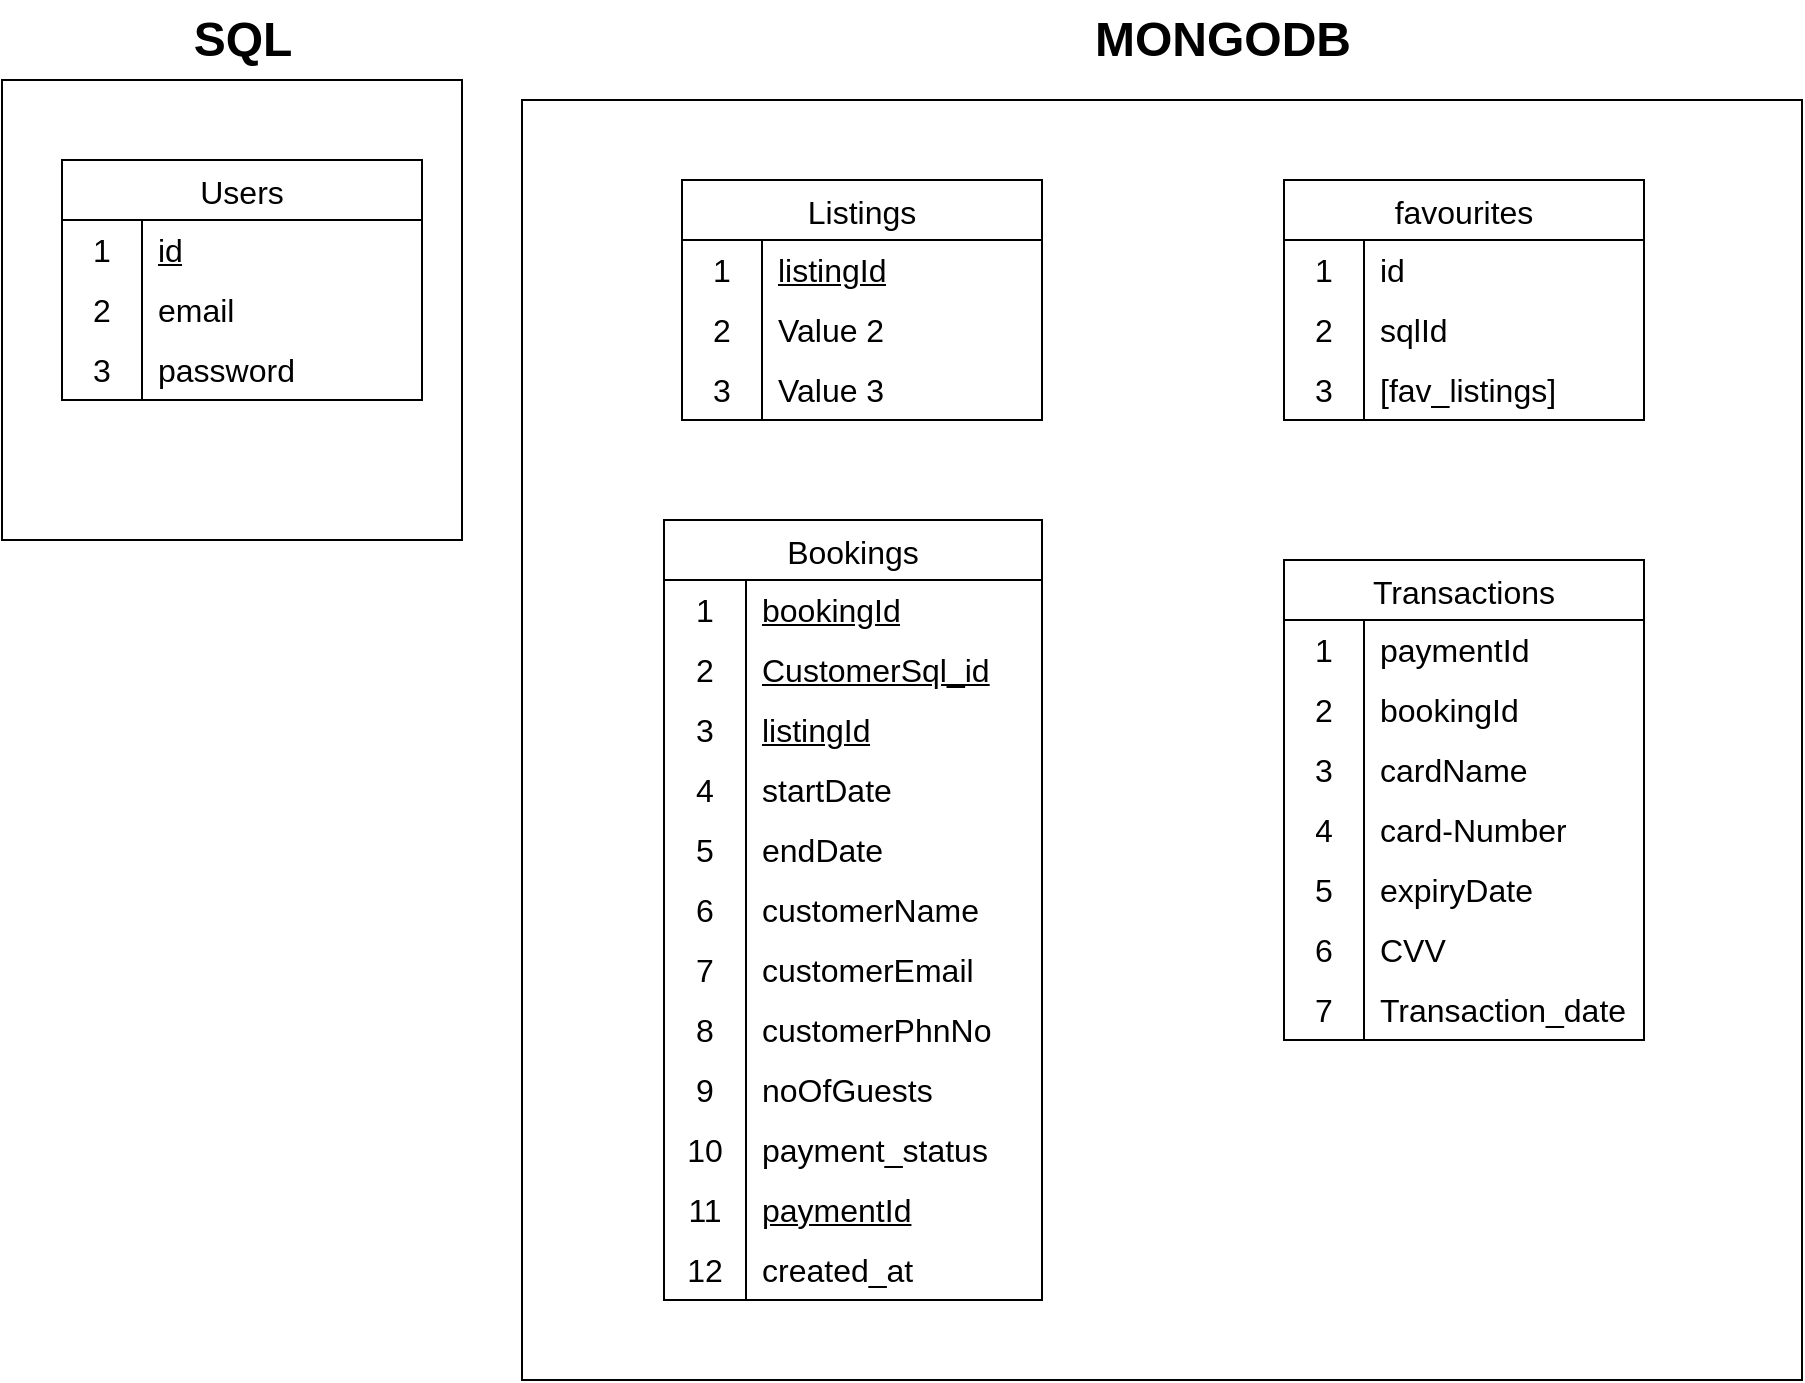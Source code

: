 <mxfile version="22.1.17" type="google">
  <diagram name="Page-1" id="yKHNLrVido08n3gKnpgK">
    <mxGraphModel grid="1" page="1" gridSize="10" guides="1" tooltips="1" connect="1" arrows="1" fold="1" pageScale="1" pageWidth="850" pageHeight="1100" math="0" shadow="0">
      <root>
        <mxCell id="0" />
        <mxCell id="1" parent="0" />
        <mxCell id="NtWrJqWgzTvdHIxLnpDh-1" value="favourites" style="shape=table;startSize=30;container=1;collapsible=0;childLayout=tableLayout;fixedRows=1;rowLines=0;fontStyle=0;strokeColor=default;fontSize=16;" vertex="1" parent="1">
          <mxGeometry x="661" y="100" width="180" height="120" as="geometry" />
        </mxCell>
        <mxCell id="NtWrJqWgzTvdHIxLnpDh-2" value="" style="shape=tableRow;horizontal=0;startSize=0;swimlaneHead=0;swimlaneBody=0;top=0;left=0;bottom=0;right=0;collapsible=0;dropTarget=0;fillColor=none;points=[[0,0.5],[1,0.5]];portConstraint=eastwest;strokeColor=inherit;fontSize=16;" vertex="1" parent="NtWrJqWgzTvdHIxLnpDh-1">
          <mxGeometry y="30" width="180" height="30" as="geometry" />
        </mxCell>
        <mxCell id="NtWrJqWgzTvdHIxLnpDh-3" value="1" style="shape=partialRectangle;html=1;whiteSpace=wrap;connectable=0;fillColor=none;top=0;left=0;bottom=0;right=0;overflow=hidden;pointerEvents=1;strokeColor=inherit;fontSize=16;" vertex="1" parent="NtWrJqWgzTvdHIxLnpDh-2">
          <mxGeometry width="40" height="30" as="geometry">
            <mxRectangle width="40" height="30" as="alternateBounds" />
          </mxGeometry>
        </mxCell>
        <mxCell id="NtWrJqWgzTvdHIxLnpDh-4" value="id" style="shape=partialRectangle;html=1;whiteSpace=wrap;connectable=0;fillColor=none;top=0;left=0;bottom=0;right=0;align=left;spacingLeft=6;overflow=hidden;strokeColor=inherit;fontSize=16;" vertex="1" parent="NtWrJqWgzTvdHIxLnpDh-2">
          <mxGeometry x="40" width="140" height="30" as="geometry">
            <mxRectangle width="140" height="30" as="alternateBounds" />
          </mxGeometry>
        </mxCell>
        <mxCell id="NtWrJqWgzTvdHIxLnpDh-5" value="" style="shape=tableRow;horizontal=0;startSize=0;swimlaneHead=0;swimlaneBody=0;top=0;left=0;bottom=0;right=0;collapsible=0;dropTarget=0;fillColor=none;points=[[0,0.5],[1,0.5]];portConstraint=eastwest;strokeColor=inherit;fontSize=16;" vertex="1" parent="NtWrJqWgzTvdHIxLnpDh-1">
          <mxGeometry y="60" width="180" height="30" as="geometry" />
        </mxCell>
        <mxCell id="NtWrJqWgzTvdHIxLnpDh-6" value="2" style="shape=partialRectangle;html=1;whiteSpace=wrap;connectable=0;fillColor=none;top=0;left=0;bottom=0;right=0;overflow=hidden;strokeColor=inherit;fontSize=16;" vertex="1" parent="NtWrJqWgzTvdHIxLnpDh-5">
          <mxGeometry width="40" height="30" as="geometry">
            <mxRectangle width="40" height="30" as="alternateBounds" />
          </mxGeometry>
        </mxCell>
        <mxCell id="NtWrJqWgzTvdHIxLnpDh-7" value="sqlId" style="shape=partialRectangle;html=1;whiteSpace=wrap;connectable=0;fillColor=none;top=0;left=0;bottom=0;right=0;align=left;spacingLeft=6;overflow=hidden;strokeColor=inherit;fontSize=16;" vertex="1" parent="NtWrJqWgzTvdHIxLnpDh-5">
          <mxGeometry x="40" width="140" height="30" as="geometry">
            <mxRectangle width="140" height="30" as="alternateBounds" />
          </mxGeometry>
        </mxCell>
        <mxCell id="NtWrJqWgzTvdHIxLnpDh-8" value="" style="shape=tableRow;horizontal=0;startSize=0;swimlaneHead=0;swimlaneBody=0;top=0;left=0;bottom=0;right=0;collapsible=0;dropTarget=0;fillColor=none;points=[[0,0.5],[1,0.5]];portConstraint=eastwest;strokeColor=inherit;fontSize=16;" vertex="1" parent="NtWrJqWgzTvdHIxLnpDh-1">
          <mxGeometry y="90" width="180" height="30" as="geometry" />
        </mxCell>
        <mxCell id="NtWrJqWgzTvdHIxLnpDh-9" value="3" style="shape=partialRectangle;html=1;whiteSpace=wrap;connectable=0;fillColor=none;top=0;left=0;bottom=0;right=0;overflow=hidden;strokeColor=inherit;fontSize=16;" vertex="1" parent="NtWrJqWgzTvdHIxLnpDh-8">
          <mxGeometry width="40" height="30" as="geometry">
            <mxRectangle width="40" height="30" as="alternateBounds" />
          </mxGeometry>
        </mxCell>
        <mxCell id="NtWrJqWgzTvdHIxLnpDh-10" value="[fav_listings]" style="shape=partialRectangle;html=1;whiteSpace=wrap;connectable=0;fillColor=none;top=0;left=0;bottom=0;right=0;align=left;spacingLeft=6;overflow=hidden;strokeColor=inherit;fontSize=16;" vertex="1" parent="NtWrJqWgzTvdHIxLnpDh-8">
          <mxGeometry x="40" width="140" height="30" as="geometry">
            <mxRectangle width="140" height="30" as="alternateBounds" />
          </mxGeometry>
        </mxCell>
        <mxCell id="NtWrJqWgzTvdHIxLnpDh-11" value="Bookings" style="shape=table;startSize=30;container=1;collapsible=0;childLayout=tableLayout;fixedRows=1;rowLines=0;fontStyle=0;strokeColor=default;fontSize=16;" vertex="1" parent="1">
          <mxGeometry x="351" y="270" width="189" height="390" as="geometry" />
        </mxCell>
        <mxCell id="NtWrJqWgzTvdHIxLnpDh-12" value="" style="shape=tableRow;horizontal=0;startSize=0;swimlaneHead=0;swimlaneBody=0;top=0;left=0;bottom=0;right=0;collapsible=0;dropTarget=0;fillColor=none;points=[[0,0.5],[1,0.5]];portConstraint=eastwest;strokeColor=inherit;fontSize=16;" vertex="1" parent="NtWrJqWgzTvdHIxLnpDh-11">
          <mxGeometry y="30" width="189" height="30" as="geometry" />
        </mxCell>
        <mxCell id="NtWrJqWgzTvdHIxLnpDh-13" value="1" style="shape=partialRectangle;html=1;whiteSpace=wrap;connectable=0;fillColor=none;top=0;left=0;bottom=0;right=0;overflow=hidden;pointerEvents=1;strokeColor=inherit;fontSize=16;" vertex="1" parent="NtWrJqWgzTvdHIxLnpDh-12">
          <mxGeometry width="41" height="30" as="geometry">
            <mxRectangle width="41" height="30" as="alternateBounds" />
          </mxGeometry>
        </mxCell>
        <mxCell id="NtWrJqWgzTvdHIxLnpDh-14" value="&lt;u&gt;bookingId&lt;/u&gt;" style="shape=partialRectangle;html=1;whiteSpace=wrap;connectable=0;fillColor=none;top=0;left=0;bottom=0;right=0;align=left;spacingLeft=6;overflow=hidden;strokeColor=inherit;fontSize=16;" vertex="1" parent="NtWrJqWgzTvdHIxLnpDh-12">
          <mxGeometry x="41" width="148" height="30" as="geometry">
            <mxRectangle width="148" height="30" as="alternateBounds" />
          </mxGeometry>
        </mxCell>
        <mxCell id="NtWrJqWgzTvdHIxLnpDh-15" value="" style="shape=tableRow;horizontal=0;startSize=0;swimlaneHead=0;swimlaneBody=0;top=0;left=0;bottom=0;right=0;collapsible=0;dropTarget=0;fillColor=none;points=[[0,0.5],[1,0.5]];portConstraint=eastwest;strokeColor=inherit;fontSize=16;" vertex="1" parent="NtWrJqWgzTvdHIxLnpDh-11">
          <mxGeometry y="60" width="189" height="30" as="geometry" />
        </mxCell>
        <mxCell id="NtWrJqWgzTvdHIxLnpDh-16" value="2" style="shape=partialRectangle;html=1;whiteSpace=wrap;connectable=0;fillColor=none;top=0;left=0;bottom=0;right=0;overflow=hidden;strokeColor=inherit;fontSize=16;" vertex="1" parent="NtWrJqWgzTvdHIxLnpDh-15">
          <mxGeometry width="41" height="30" as="geometry">
            <mxRectangle width="41" height="30" as="alternateBounds" />
          </mxGeometry>
        </mxCell>
        <mxCell id="NtWrJqWgzTvdHIxLnpDh-17" value="&lt;u&gt;CustomerSql_id&lt;/u&gt;" style="shape=partialRectangle;html=1;whiteSpace=wrap;connectable=0;fillColor=none;top=0;left=0;bottom=0;right=0;align=left;spacingLeft=6;overflow=hidden;strokeColor=inherit;fontSize=16;" vertex="1" parent="NtWrJqWgzTvdHIxLnpDh-15">
          <mxGeometry x="41" width="148" height="30" as="geometry">
            <mxRectangle width="148" height="30" as="alternateBounds" />
          </mxGeometry>
        </mxCell>
        <mxCell id="NtWrJqWgzTvdHIxLnpDh-63" value="" style="shape=tableRow;horizontal=0;startSize=0;swimlaneHead=0;swimlaneBody=0;top=0;left=0;bottom=0;right=0;collapsible=0;dropTarget=0;fillColor=none;points=[[0,0.5],[1,0.5]];portConstraint=eastwest;strokeColor=inherit;fontSize=16;" vertex="1" parent="NtWrJqWgzTvdHIxLnpDh-11">
          <mxGeometry y="90" width="189" height="30" as="geometry" />
        </mxCell>
        <mxCell id="NtWrJqWgzTvdHIxLnpDh-64" value="3" style="shape=partialRectangle;html=1;whiteSpace=wrap;connectable=0;fillColor=none;top=0;left=0;bottom=0;right=0;overflow=hidden;strokeColor=inherit;fontSize=16;" vertex="1" parent="NtWrJqWgzTvdHIxLnpDh-63">
          <mxGeometry width="41" height="30" as="geometry">
            <mxRectangle width="41" height="30" as="alternateBounds" />
          </mxGeometry>
        </mxCell>
        <mxCell id="NtWrJqWgzTvdHIxLnpDh-65" value="&lt;u&gt;listingId&lt;/u&gt;" style="shape=partialRectangle;html=1;whiteSpace=wrap;connectable=0;fillColor=none;top=0;left=0;bottom=0;right=0;align=left;spacingLeft=6;overflow=hidden;strokeColor=inherit;fontSize=16;" vertex="1" parent="NtWrJqWgzTvdHIxLnpDh-63">
          <mxGeometry x="41" width="148" height="30" as="geometry">
            <mxRectangle width="148" height="30" as="alternateBounds" />
          </mxGeometry>
        </mxCell>
        <mxCell id="NtWrJqWgzTvdHIxLnpDh-18" value="" style="shape=tableRow;horizontal=0;startSize=0;swimlaneHead=0;swimlaneBody=0;top=0;left=0;bottom=0;right=0;collapsible=0;dropTarget=0;fillColor=none;points=[[0,0.5],[1,0.5]];portConstraint=eastwest;strokeColor=inherit;fontSize=16;" vertex="1" parent="NtWrJqWgzTvdHIxLnpDh-11">
          <mxGeometry y="120" width="189" height="30" as="geometry" />
        </mxCell>
        <mxCell id="NtWrJqWgzTvdHIxLnpDh-19" value="4" style="shape=partialRectangle;html=1;whiteSpace=wrap;connectable=0;fillColor=none;top=0;left=0;bottom=0;right=0;overflow=hidden;strokeColor=inherit;fontSize=16;" vertex="1" parent="NtWrJqWgzTvdHIxLnpDh-18">
          <mxGeometry width="41" height="30" as="geometry">
            <mxRectangle width="41" height="30" as="alternateBounds" />
          </mxGeometry>
        </mxCell>
        <mxCell id="NtWrJqWgzTvdHIxLnpDh-20" value="startDate" style="shape=partialRectangle;html=1;whiteSpace=wrap;connectable=0;fillColor=none;top=0;left=0;bottom=0;right=0;align=left;spacingLeft=6;overflow=hidden;strokeColor=inherit;fontSize=16;" vertex="1" parent="NtWrJqWgzTvdHIxLnpDh-18">
          <mxGeometry x="41" width="148" height="30" as="geometry">
            <mxRectangle width="148" height="30" as="alternateBounds" />
          </mxGeometry>
        </mxCell>
        <mxCell id="NtWrJqWgzTvdHIxLnpDh-57" value="" style="shape=tableRow;horizontal=0;startSize=0;swimlaneHead=0;swimlaneBody=0;top=0;left=0;bottom=0;right=0;collapsible=0;dropTarget=0;fillColor=none;points=[[0,0.5],[1,0.5]];portConstraint=eastwest;strokeColor=inherit;fontSize=16;" vertex="1" parent="NtWrJqWgzTvdHIxLnpDh-11">
          <mxGeometry y="150" width="189" height="30" as="geometry" />
        </mxCell>
        <mxCell id="NtWrJqWgzTvdHIxLnpDh-58" value="5" style="shape=partialRectangle;html=1;whiteSpace=wrap;connectable=0;fillColor=none;top=0;left=0;bottom=0;right=0;overflow=hidden;strokeColor=inherit;fontSize=16;" vertex="1" parent="NtWrJqWgzTvdHIxLnpDh-57">
          <mxGeometry width="41" height="30" as="geometry">
            <mxRectangle width="41" height="30" as="alternateBounds" />
          </mxGeometry>
        </mxCell>
        <mxCell id="NtWrJqWgzTvdHIxLnpDh-59" value="endDate" style="shape=partialRectangle;html=1;whiteSpace=wrap;connectable=0;fillColor=none;top=0;left=0;bottom=0;right=0;align=left;spacingLeft=6;overflow=hidden;strokeColor=inherit;fontSize=16;" vertex="1" parent="NtWrJqWgzTvdHIxLnpDh-57">
          <mxGeometry x="41" width="148" height="30" as="geometry">
            <mxRectangle width="148" height="30" as="alternateBounds" />
          </mxGeometry>
        </mxCell>
        <mxCell id="NtWrJqWgzTvdHIxLnpDh-60" value="" style="shape=tableRow;horizontal=0;startSize=0;swimlaneHead=0;swimlaneBody=0;top=0;left=0;bottom=0;right=0;collapsible=0;dropTarget=0;fillColor=none;points=[[0,0.5],[1,0.5]];portConstraint=eastwest;strokeColor=inherit;fontSize=16;" vertex="1" parent="NtWrJqWgzTvdHIxLnpDh-11">
          <mxGeometry y="180" width="189" height="30" as="geometry" />
        </mxCell>
        <mxCell id="NtWrJqWgzTvdHIxLnpDh-61" value="6" style="shape=partialRectangle;html=1;whiteSpace=wrap;connectable=0;fillColor=none;top=0;left=0;bottom=0;right=0;overflow=hidden;strokeColor=inherit;fontSize=16;" vertex="1" parent="NtWrJqWgzTvdHIxLnpDh-60">
          <mxGeometry width="41" height="30" as="geometry">
            <mxRectangle width="41" height="30" as="alternateBounds" />
          </mxGeometry>
        </mxCell>
        <mxCell id="NtWrJqWgzTvdHIxLnpDh-62" value="customerName" style="shape=partialRectangle;html=1;whiteSpace=wrap;connectable=0;fillColor=none;top=0;left=0;bottom=0;right=0;align=left;spacingLeft=6;overflow=hidden;strokeColor=inherit;fontSize=16;" vertex="1" parent="NtWrJqWgzTvdHIxLnpDh-60">
          <mxGeometry x="41" width="148" height="30" as="geometry">
            <mxRectangle width="148" height="30" as="alternateBounds" />
          </mxGeometry>
        </mxCell>
        <mxCell id="NtWrJqWgzTvdHIxLnpDh-66" value="" style="shape=tableRow;horizontal=0;startSize=0;swimlaneHead=0;swimlaneBody=0;top=0;left=0;bottom=0;right=0;collapsible=0;dropTarget=0;fillColor=none;points=[[0,0.5],[1,0.5]];portConstraint=eastwest;strokeColor=inherit;fontSize=16;" vertex="1" parent="NtWrJqWgzTvdHIxLnpDh-11">
          <mxGeometry y="210" width="189" height="30" as="geometry" />
        </mxCell>
        <mxCell id="NtWrJqWgzTvdHIxLnpDh-67" value="7" style="shape=partialRectangle;html=1;whiteSpace=wrap;connectable=0;fillColor=none;top=0;left=0;bottom=0;right=0;overflow=hidden;strokeColor=inherit;fontSize=16;" vertex="1" parent="NtWrJqWgzTvdHIxLnpDh-66">
          <mxGeometry width="41" height="30" as="geometry">
            <mxRectangle width="41" height="30" as="alternateBounds" />
          </mxGeometry>
        </mxCell>
        <mxCell id="NtWrJqWgzTvdHIxLnpDh-68" value="customerEmail" style="shape=partialRectangle;html=1;whiteSpace=wrap;connectable=0;fillColor=none;top=0;left=0;bottom=0;right=0;align=left;spacingLeft=6;overflow=hidden;strokeColor=inherit;fontSize=16;" vertex="1" parent="NtWrJqWgzTvdHIxLnpDh-66">
          <mxGeometry x="41" width="148" height="30" as="geometry">
            <mxRectangle width="148" height="30" as="alternateBounds" />
          </mxGeometry>
        </mxCell>
        <mxCell id="NtWrJqWgzTvdHIxLnpDh-69" value="" style="shape=tableRow;horizontal=0;startSize=0;swimlaneHead=0;swimlaneBody=0;top=0;left=0;bottom=0;right=0;collapsible=0;dropTarget=0;fillColor=none;points=[[0,0.5],[1,0.5]];portConstraint=eastwest;strokeColor=inherit;fontSize=16;" vertex="1" parent="NtWrJqWgzTvdHIxLnpDh-11">
          <mxGeometry y="240" width="189" height="30" as="geometry" />
        </mxCell>
        <mxCell id="NtWrJqWgzTvdHIxLnpDh-70" value="8" style="shape=partialRectangle;html=1;whiteSpace=wrap;connectable=0;fillColor=none;top=0;left=0;bottom=0;right=0;overflow=hidden;strokeColor=inherit;fontSize=16;" vertex="1" parent="NtWrJqWgzTvdHIxLnpDh-69">
          <mxGeometry width="41" height="30" as="geometry">
            <mxRectangle width="41" height="30" as="alternateBounds" />
          </mxGeometry>
        </mxCell>
        <mxCell id="NtWrJqWgzTvdHIxLnpDh-71" value="customerPhnNo" style="shape=partialRectangle;html=1;whiteSpace=wrap;connectable=0;fillColor=none;top=0;left=0;bottom=0;right=0;align=left;spacingLeft=6;overflow=hidden;strokeColor=inherit;fontSize=16;" vertex="1" parent="NtWrJqWgzTvdHIxLnpDh-69">
          <mxGeometry x="41" width="148" height="30" as="geometry">
            <mxRectangle width="148" height="30" as="alternateBounds" />
          </mxGeometry>
        </mxCell>
        <mxCell id="NtWrJqWgzTvdHIxLnpDh-72" value="" style="shape=tableRow;horizontal=0;startSize=0;swimlaneHead=0;swimlaneBody=0;top=0;left=0;bottom=0;right=0;collapsible=0;dropTarget=0;fillColor=none;points=[[0,0.5],[1,0.5]];portConstraint=eastwest;strokeColor=inherit;fontSize=16;" vertex="1" parent="NtWrJqWgzTvdHIxLnpDh-11">
          <mxGeometry y="270" width="189" height="30" as="geometry" />
        </mxCell>
        <mxCell id="NtWrJqWgzTvdHIxLnpDh-73" value="9" style="shape=partialRectangle;html=1;whiteSpace=wrap;connectable=0;fillColor=none;top=0;left=0;bottom=0;right=0;overflow=hidden;strokeColor=inherit;fontSize=16;" vertex="1" parent="NtWrJqWgzTvdHIxLnpDh-72">
          <mxGeometry width="41" height="30" as="geometry">
            <mxRectangle width="41" height="30" as="alternateBounds" />
          </mxGeometry>
        </mxCell>
        <mxCell id="NtWrJqWgzTvdHIxLnpDh-74" value="noOfGuests" style="shape=partialRectangle;html=1;whiteSpace=wrap;connectable=0;fillColor=none;top=0;left=0;bottom=0;right=0;align=left;spacingLeft=6;overflow=hidden;strokeColor=inherit;fontSize=16;" vertex="1" parent="NtWrJqWgzTvdHIxLnpDh-72">
          <mxGeometry x="41" width="148" height="30" as="geometry">
            <mxRectangle width="148" height="30" as="alternateBounds" />
          </mxGeometry>
        </mxCell>
        <mxCell id="NtWrJqWgzTvdHIxLnpDh-107" value="" style="shape=tableRow;horizontal=0;startSize=0;swimlaneHead=0;swimlaneBody=0;top=0;left=0;bottom=0;right=0;collapsible=0;dropTarget=0;fillColor=none;points=[[0,0.5],[1,0.5]];portConstraint=eastwest;strokeColor=inherit;fontSize=16;" vertex="1" parent="NtWrJqWgzTvdHIxLnpDh-11">
          <mxGeometry y="300" width="189" height="30" as="geometry" />
        </mxCell>
        <mxCell id="NtWrJqWgzTvdHIxLnpDh-108" value="10" style="shape=partialRectangle;html=1;whiteSpace=wrap;connectable=0;fillColor=none;top=0;left=0;bottom=0;right=0;overflow=hidden;strokeColor=inherit;fontSize=16;" vertex="1" parent="NtWrJqWgzTvdHIxLnpDh-107">
          <mxGeometry width="41" height="30" as="geometry">
            <mxRectangle width="41" height="30" as="alternateBounds" />
          </mxGeometry>
        </mxCell>
        <mxCell id="NtWrJqWgzTvdHIxLnpDh-109" value="payment_status" style="shape=partialRectangle;html=1;whiteSpace=wrap;connectable=0;fillColor=none;top=0;left=0;bottom=0;right=0;align=left;spacingLeft=6;overflow=hidden;strokeColor=inherit;fontSize=16;" vertex="1" parent="NtWrJqWgzTvdHIxLnpDh-107">
          <mxGeometry x="41" width="148" height="30" as="geometry">
            <mxRectangle width="148" height="30" as="alternateBounds" />
          </mxGeometry>
        </mxCell>
        <mxCell id="NtWrJqWgzTvdHIxLnpDh-75" value="" style="shape=tableRow;horizontal=0;startSize=0;swimlaneHead=0;swimlaneBody=0;top=0;left=0;bottom=0;right=0;collapsible=0;dropTarget=0;fillColor=none;points=[[0,0.5],[1,0.5]];portConstraint=eastwest;strokeColor=inherit;fontSize=16;" vertex="1" parent="NtWrJqWgzTvdHIxLnpDh-11">
          <mxGeometry y="330" width="189" height="30" as="geometry" />
        </mxCell>
        <mxCell id="NtWrJqWgzTvdHIxLnpDh-76" value="11" style="shape=partialRectangle;html=1;whiteSpace=wrap;connectable=0;fillColor=none;top=0;left=0;bottom=0;right=0;overflow=hidden;strokeColor=inherit;fontSize=16;" vertex="1" parent="NtWrJqWgzTvdHIxLnpDh-75">
          <mxGeometry width="41" height="30" as="geometry">
            <mxRectangle width="41" height="30" as="alternateBounds" />
          </mxGeometry>
        </mxCell>
        <mxCell id="NtWrJqWgzTvdHIxLnpDh-77" value="&lt;u&gt;paymentId&lt;/u&gt;" style="shape=partialRectangle;html=1;whiteSpace=wrap;connectable=0;fillColor=none;top=0;left=0;bottom=0;right=0;align=left;spacingLeft=6;overflow=hidden;strokeColor=inherit;fontSize=16;" vertex="1" parent="NtWrJqWgzTvdHIxLnpDh-75">
          <mxGeometry x="41" width="148" height="30" as="geometry">
            <mxRectangle width="148" height="30" as="alternateBounds" />
          </mxGeometry>
        </mxCell>
        <mxCell id="NtWrJqWgzTvdHIxLnpDh-104" value="" style="shape=tableRow;horizontal=0;startSize=0;swimlaneHead=0;swimlaneBody=0;top=0;left=0;bottom=0;right=0;collapsible=0;dropTarget=0;fillColor=none;points=[[0,0.5],[1,0.5]];portConstraint=eastwest;strokeColor=inherit;fontSize=16;" vertex="1" parent="NtWrJqWgzTvdHIxLnpDh-11">
          <mxGeometry y="360" width="189" height="30" as="geometry" />
        </mxCell>
        <mxCell id="NtWrJqWgzTvdHIxLnpDh-105" value="12" style="shape=partialRectangle;html=1;whiteSpace=wrap;connectable=0;fillColor=none;top=0;left=0;bottom=0;right=0;overflow=hidden;strokeColor=inherit;fontSize=16;" vertex="1" parent="NtWrJqWgzTvdHIxLnpDh-104">
          <mxGeometry width="41" height="30" as="geometry">
            <mxRectangle width="41" height="30" as="alternateBounds" />
          </mxGeometry>
        </mxCell>
        <mxCell id="NtWrJqWgzTvdHIxLnpDh-106" value="created_at" style="shape=partialRectangle;html=1;whiteSpace=wrap;connectable=0;fillColor=none;top=0;left=0;bottom=0;right=0;align=left;spacingLeft=6;overflow=hidden;strokeColor=inherit;fontSize=16;" vertex="1" parent="NtWrJqWgzTvdHIxLnpDh-104">
          <mxGeometry x="41" width="148" height="30" as="geometry">
            <mxRectangle width="148" height="30" as="alternateBounds" />
          </mxGeometry>
        </mxCell>
        <mxCell id="NtWrJqWgzTvdHIxLnpDh-21" value="Listings" style="shape=table;startSize=30;container=1;collapsible=0;childLayout=tableLayout;fixedRows=1;rowLines=0;fontStyle=0;strokeColor=default;fontSize=16;" vertex="1" parent="1">
          <mxGeometry x="360" y="100" width="180" height="120" as="geometry" />
        </mxCell>
        <mxCell id="NtWrJqWgzTvdHIxLnpDh-22" value="" style="shape=tableRow;horizontal=0;startSize=0;swimlaneHead=0;swimlaneBody=0;top=0;left=0;bottom=0;right=0;collapsible=0;dropTarget=0;fillColor=none;points=[[0,0.5],[1,0.5]];portConstraint=eastwest;strokeColor=inherit;fontSize=16;" vertex="1" parent="NtWrJqWgzTvdHIxLnpDh-21">
          <mxGeometry y="30" width="180" height="30" as="geometry" />
        </mxCell>
        <mxCell id="NtWrJqWgzTvdHIxLnpDh-23" value="1" style="shape=partialRectangle;html=1;whiteSpace=wrap;connectable=0;fillColor=none;top=0;left=0;bottom=0;right=0;overflow=hidden;pointerEvents=1;strokeColor=inherit;fontSize=16;" vertex="1" parent="NtWrJqWgzTvdHIxLnpDh-22">
          <mxGeometry width="40" height="30" as="geometry">
            <mxRectangle width="40" height="30" as="alternateBounds" />
          </mxGeometry>
        </mxCell>
        <mxCell id="NtWrJqWgzTvdHIxLnpDh-24" value="&lt;u&gt;listingId&lt;/u&gt;" style="shape=partialRectangle;html=1;whiteSpace=wrap;connectable=0;fillColor=none;top=0;left=0;bottom=0;right=0;align=left;spacingLeft=6;overflow=hidden;strokeColor=inherit;fontSize=16;" vertex="1" parent="NtWrJqWgzTvdHIxLnpDh-22">
          <mxGeometry x="40" width="140" height="30" as="geometry">
            <mxRectangle width="140" height="30" as="alternateBounds" />
          </mxGeometry>
        </mxCell>
        <mxCell id="NtWrJqWgzTvdHIxLnpDh-25" value="" style="shape=tableRow;horizontal=0;startSize=0;swimlaneHead=0;swimlaneBody=0;top=0;left=0;bottom=0;right=0;collapsible=0;dropTarget=0;fillColor=none;points=[[0,0.5],[1,0.5]];portConstraint=eastwest;strokeColor=inherit;fontSize=16;" vertex="1" parent="NtWrJqWgzTvdHIxLnpDh-21">
          <mxGeometry y="60" width="180" height="30" as="geometry" />
        </mxCell>
        <mxCell id="NtWrJqWgzTvdHIxLnpDh-26" value="2" style="shape=partialRectangle;html=1;whiteSpace=wrap;connectable=0;fillColor=none;top=0;left=0;bottom=0;right=0;overflow=hidden;strokeColor=inherit;fontSize=16;" vertex="1" parent="NtWrJqWgzTvdHIxLnpDh-25">
          <mxGeometry width="40" height="30" as="geometry">
            <mxRectangle width="40" height="30" as="alternateBounds" />
          </mxGeometry>
        </mxCell>
        <mxCell id="NtWrJqWgzTvdHIxLnpDh-27" value="Value 2" style="shape=partialRectangle;html=1;whiteSpace=wrap;connectable=0;fillColor=none;top=0;left=0;bottom=0;right=0;align=left;spacingLeft=6;overflow=hidden;strokeColor=inherit;fontSize=16;" vertex="1" parent="NtWrJqWgzTvdHIxLnpDh-25">
          <mxGeometry x="40" width="140" height="30" as="geometry">
            <mxRectangle width="140" height="30" as="alternateBounds" />
          </mxGeometry>
        </mxCell>
        <mxCell id="NtWrJqWgzTvdHIxLnpDh-28" value="" style="shape=tableRow;horizontal=0;startSize=0;swimlaneHead=0;swimlaneBody=0;top=0;left=0;bottom=0;right=0;collapsible=0;dropTarget=0;fillColor=none;points=[[0,0.5],[1,0.5]];portConstraint=eastwest;strokeColor=inherit;fontSize=16;" vertex="1" parent="NtWrJqWgzTvdHIxLnpDh-21">
          <mxGeometry y="90" width="180" height="30" as="geometry" />
        </mxCell>
        <mxCell id="NtWrJqWgzTvdHIxLnpDh-29" value="3" style="shape=partialRectangle;html=1;whiteSpace=wrap;connectable=0;fillColor=none;top=0;left=0;bottom=0;right=0;overflow=hidden;strokeColor=inherit;fontSize=16;" vertex="1" parent="NtWrJqWgzTvdHIxLnpDh-28">
          <mxGeometry width="40" height="30" as="geometry">
            <mxRectangle width="40" height="30" as="alternateBounds" />
          </mxGeometry>
        </mxCell>
        <mxCell id="NtWrJqWgzTvdHIxLnpDh-30" value="Value 3" style="shape=partialRectangle;html=1;whiteSpace=wrap;connectable=0;fillColor=none;top=0;left=0;bottom=0;right=0;align=left;spacingLeft=6;overflow=hidden;strokeColor=inherit;fontSize=16;" vertex="1" parent="NtWrJqWgzTvdHIxLnpDh-28">
          <mxGeometry x="40" width="140" height="30" as="geometry">
            <mxRectangle width="140" height="30" as="alternateBounds" />
          </mxGeometry>
        </mxCell>
        <mxCell id="NtWrJqWgzTvdHIxLnpDh-31" value="Users" style="shape=table;startSize=30;container=1;collapsible=0;childLayout=tableLayout;fixedRows=1;rowLines=0;fontStyle=0;strokeColor=default;fontSize=16;" vertex="1" parent="1">
          <mxGeometry x="50" y="90" width="180" height="120" as="geometry" />
        </mxCell>
        <mxCell id="NtWrJqWgzTvdHIxLnpDh-32" value="" style="shape=tableRow;horizontal=0;startSize=0;swimlaneHead=0;swimlaneBody=0;top=0;left=0;bottom=0;right=0;collapsible=0;dropTarget=0;fillColor=none;points=[[0,0.5],[1,0.5]];portConstraint=eastwest;strokeColor=inherit;fontSize=16;" vertex="1" parent="NtWrJqWgzTvdHIxLnpDh-31">
          <mxGeometry y="30" width="180" height="30" as="geometry" />
        </mxCell>
        <mxCell id="NtWrJqWgzTvdHIxLnpDh-33" value="1" style="shape=partialRectangle;html=1;whiteSpace=wrap;connectable=0;fillColor=none;top=0;left=0;bottom=0;right=0;overflow=hidden;pointerEvents=1;strokeColor=inherit;fontSize=16;" vertex="1" parent="NtWrJqWgzTvdHIxLnpDh-32">
          <mxGeometry width="40" height="30" as="geometry">
            <mxRectangle width="40" height="30" as="alternateBounds" />
          </mxGeometry>
        </mxCell>
        <mxCell id="NtWrJqWgzTvdHIxLnpDh-34" value="&lt;u&gt;id&lt;/u&gt;" style="shape=partialRectangle;html=1;whiteSpace=wrap;connectable=0;fillColor=none;top=0;left=0;bottom=0;right=0;align=left;spacingLeft=6;overflow=hidden;strokeColor=inherit;fontSize=16;" vertex="1" parent="NtWrJqWgzTvdHIxLnpDh-32">
          <mxGeometry x="40" width="140" height="30" as="geometry">
            <mxRectangle width="140" height="30" as="alternateBounds" />
          </mxGeometry>
        </mxCell>
        <mxCell id="NtWrJqWgzTvdHIxLnpDh-35" value="" style="shape=tableRow;horizontal=0;startSize=0;swimlaneHead=0;swimlaneBody=0;top=0;left=0;bottom=0;right=0;collapsible=0;dropTarget=0;fillColor=none;points=[[0,0.5],[1,0.5]];portConstraint=eastwest;strokeColor=inherit;fontSize=16;" vertex="1" parent="NtWrJqWgzTvdHIxLnpDh-31">
          <mxGeometry y="60" width="180" height="30" as="geometry" />
        </mxCell>
        <mxCell id="NtWrJqWgzTvdHIxLnpDh-36" value="2" style="shape=partialRectangle;html=1;whiteSpace=wrap;connectable=0;fillColor=none;top=0;left=0;bottom=0;right=0;overflow=hidden;strokeColor=inherit;fontSize=16;" vertex="1" parent="NtWrJqWgzTvdHIxLnpDh-35">
          <mxGeometry width="40" height="30" as="geometry">
            <mxRectangle width="40" height="30" as="alternateBounds" />
          </mxGeometry>
        </mxCell>
        <mxCell id="NtWrJqWgzTvdHIxLnpDh-37" value="email" style="shape=partialRectangle;html=1;whiteSpace=wrap;connectable=0;fillColor=none;top=0;left=0;bottom=0;right=0;align=left;spacingLeft=6;overflow=hidden;strokeColor=inherit;fontSize=16;" vertex="1" parent="NtWrJqWgzTvdHIxLnpDh-35">
          <mxGeometry x="40" width="140" height="30" as="geometry">
            <mxRectangle width="140" height="30" as="alternateBounds" />
          </mxGeometry>
        </mxCell>
        <mxCell id="NtWrJqWgzTvdHIxLnpDh-38" value="" style="shape=tableRow;horizontal=0;startSize=0;swimlaneHead=0;swimlaneBody=0;top=0;left=0;bottom=0;right=0;collapsible=0;dropTarget=0;fillColor=none;points=[[0,0.5],[1,0.5]];portConstraint=eastwest;strokeColor=inherit;fontSize=16;" vertex="1" parent="NtWrJqWgzTvdHIxLnpDh-31">
          <mxGeometry y="90" width="180" height="30" as="geometry" />
        </mxCell>
        <mxCell id="NtWrJqWgzTvdHIxLnpDh-39" value="3" style="shape=partialRectangle;html=1;whiteSpace=wrap;connectable=0;fillColor=none;top=0;left=0;bottom=0;right=0;overflow=hidden;strokeColor=inherit;fontSize=16;" vertex="1" parent="NtWrJqWgzTvdHIxLnpDh-38">
          <mxGeometry width="40" height="30" as="geometry">
            <mxRectangle width="40" height="30" as="alternateBounds" />
          </mxGeometry>
        </mxCell>
        <mxCell id="NtWrJqWgzTvdHIxLnpDh-40" value="password" style="shape=partialRectangle;html=1;whiteSpace=wrap;connectable=0;fillColor=none;top=0;left=0;bottom=0;right=0;align=left;spacingLeft=6;overflow=hidden;strokeColor=inherit;fontSize=16;" vertex="1" parent="NtWrJqWgzTvdHIxLnpDh-38">
          <mxGeometry x="40" width="140" height="30" as="geometry">
            <mxRectangle width="140" height="30" as="alternateBounds" />
          </mxGeometry>
        </mxCell>
        <mxCell id="NtWrJqWgzTvdHIxLnpDh-41" value="" style="whiteSpace=wrap;html=1;aspect=fixed;fillColor=none;" vertex="1" parent="1">
          <mxGeometry x="20" y="50" width="230" height="230" as="geometry" />
        </mxCell>
        <mxCell id="NtWrJqWgzTvdHIxLnpDh-44" value="" style="whiteSpace=wrap;html=1;aspect=fixed;fillColor=none;" vertex="1" parent="1">
          <mxGeometry x="280" y="60" width="640" height="640" as="geometry" />
        </mxCell>
        <mxCell id="NtWrJqWgzTvdHIxLnpDh-82" value="Transactions" style="shape=table;startSize=30;container=1;collapsible=0;childLayout=tableLayout;fixedRows=1;rowLines=0;fontStyle=0;strokeColor=default;fontSize=16;" vertex="1" parent="1">
          <mxGeometry x="661" y="290" width="180" height="240" as="geometry" />
        </mxCell>
        <mxCell id="NtWrJqWgzTvdHIxLnpDh-83" value="" style="shape=tableRow;horizontal=0;startSize=0;swimlaneHead=0;swimlaneBody=0;top=0;left=0;bottom=0;right=0;collapsible=0;dropTarget=0;fillColor=none;points=[[0,0.5],[1,0.5]];portConstraint=eastwest;strokeColor=inherit;fontSize=16;" vertex="1" parent="NtWrJqWgzTvdHIxLnpDh-82">
          <mxGeometry y="30" width="180" height="30" as="geometry" />
        </mxCell>
        <mxCell id="NtWrJqWgzTvdHIxLnpDh-84" value="1" style="shape=partialRectangle;html=1;whiteSpace=wrap;connectable=0;fillColor=none;top=0;left=0;bottom=0;right=0;overflow=hidden;pointerEvents=1;strokeColor=inherit;fontSize=16;" vertex="1" parent="NtWrJqWgzTvdHIxLnpDh-83">
          <mxGeometry width="40" height="30" as="geometry">
            <mxRectangle width="40" height="30" as="alternateBounds" />
          </mxGeometry>
        </mxCell>
        <mxCell id="NtWrJqWgzTvdHIxLnpDh-85" value="paymentId" style="shape=partialRectangle;html=1;whiteSpace=wrap;connectable=0;fillColor=none;top=0;left=0;bottom=0;right=0;align=left;spacingLeft=6;overflow=hidden;strokeColor=inherit;fontSize=16;" vertex="1" parent="NtWrJqWgzTvdHIxLnpDh-83">
          <mxGeometry x="40" width="140" height="30" as="geometry">
            <mxRectangle width="140" height="30" as="alternateBounds" />
          </mxGeometry>
        </mxCell>
        <mxCell id="NtWrJqWgzTvdHIxLnpDh-86" value="" style="shape=tableRow;horizontal=0;startSize=0;swimlaneHead=0;swimlaneBody=0;top=0;left=0;bottom=0;right=0;collapsible=0;dropTarget=0;fillColor=none;points=[[0,0.5],[1,0.5]];portConstraint=eastwest;strokeColor=inherit;fontSize=16;" vertex="1" parent="NtWrJqWgzTvdHIxLnpDh-82">
          <mxGeometry y="60" width="180" height="30" as="geometry" />
        </mxCell>
        <mxCell id="NtWrJqWgzTvdHIxLnpDh-87" value="2" style="shape=partialRectangle;html=1;whiteSpace=wrap;connectable=0;fillColor=none;top=0;left=0;bottom=0;right=0;overflow=hidden;strokeColor=inherit;fontSize=16;" vertex="1" parent="NtWrJqWgzTvdHIxLnpDh-86">
          <mxGeometry width="40" height="30" as="geometry">
            <mxRectangle width="40" height="30" as="alternateBounds" />
          </mxGeometry>
        </mxCell>
        <mxCell id="NtWrJqWgzTvdHIxLnpDh-88" value="bookingId" style="shape=partialRectangle;html=1;whiteSpace=wrap;connectable=0;fillColor=none;top=0;left=0;bottom=0;right=0;align=left;spacingLeft=6;overflow=hidden;strokeColor=inherit;fontSize=16;" vertex="1" parent="NtWrJqWgzTvdHIxLnpDh-86">
          <mxGeometry x="40" width="140" height="30" as="geometry">
            <mxRectangle width="140" height="30" as="alternateBounds" />
          </mxGeometry>
        </mxCell>
        <mxCell id="NtWrJqWgzTvdHIxLnpDh-89" value="" style="shape=tableRow;horizontal=0;startSize=0;swimlaneHead=0;swimlaneBody=0;top=0;left=0;bottom=0;right=0;collapsible=0;dropTarget=0;fillColor=none;points=[[0,0.5],[1,0.5]];portConstraint=eastwest;strokeColor=inherit;fontSize=16;" vertex="1" parent="NtWrJqWgzTvdHIxLnpDh-82">
          <mxGeometry y="90" width="180" height="30" as="geometry" />
        </mxCell>
        <mxCell id="NtWrJqWgzTvdHIxLnpDh-90" value="3" style="shape=partialRectangle;html=1;whiteSpace=wrap;connectable=0;fillColor=none;top=0;left=0;bottom=0;right=0;overflow=hidden;strokeColor=inherit;fontSize=16;" vertex="1" parent="NtWrJqWgzTvdHIxLnpDh-89">
          <mxGeometry width="40" height="30" as="geometry">
            <mxRectangle width="40" height="30" as="alternateBounds" />
          </mxGeometry>
        </mxCell>
        <mxCell id="NtWrJqWgzTvdHIxLnpDh-91" value="cardName" style="shape=partialRectangle;html=1;whiteSpace=wrap;connectable=0;fillColor=none;top=0;left=0;bottom=0;right=0;align=left;spacingLeft=6;overflow=hidden;strokeColor=inherit;fontSize=16;" vertex="1" parent="NtWrJqWgzTvdHIxLnpDh-89">
          <mxGeometry x="40" width="140" height="30" as="geometry">
            <mxRectangle width="140" height="30" as="alternateBounds" />
          </mxGeometry>
        </mxCell>
        <mxCell id="NtWrJqWgzTvdHIxLnpDh-92" value="" style="shape=tableRow;horizontal=0;startSize=0;swimlaneHead=0;swimlaneBody=0;top=0;left=0;bottom=0;right=0;collapsible=0;dropTarget=0;fillColor=none;points=[[0,0.5],[1,0.5]];portConstraint=eastwest;strokeColor=inherit;fontSize=16;" vertex="1" parent="NtWrJqWgzTvdHIxLnpDh-82">
          <mxGeometry y="120" width="180" height="30" as="geometry" />
        </mxCell>
        <mxCell id="NtWrJqWgzTvdHIxLnpDh-93" value="4&lt;br&gt;" style="shape=partialRectangle;html=1;whiteSpace=wrap;connectable=0;fillColor=none;top=0;left=0;bottom=0;right=0;overflow=hidden;strokeColor=inherit;fontSize=16;" vertex="1" parent="NtWrJqWgzTvdHIxLnpDh-92">
          <mxGeometry width="40" height="30" as="geometry">
            <mxRectangle width="40" height="30" as="alternateBounds" />
          </mxGeometry>
        </mxCell>
        <mxCell id="NtWrJqWgzTvdHIxLnpDh-94" value="card-Number" style="shape=partialRectangle;html=1;whiteSpace=wrap;connectable=0;fillColor=none;top=0;left=0;bottom=0;right=0;align=left;spacingLeft=6;overflow=hidden;strokeColor=inherit;fontSize=16;" vertex="1" parent="NtWrJqWgzTvdHIxLnpDh-92">
          <mxGeometry x="40" width="140" height="30" as="geometry">
            <mxRectangle width="140" height="30" as="alternateBounds" />
          </mxGeometry>
        </mxCell>
        <mxCell id="NtWrJqWgzTvdHIxLnpDh-95" value="" style="shape=tableRow;horizontal=0;startSize=0;swimlaneHead=0;swimlaneBody=0;top=0;left=0;bottom=0;right=0;collapsible=0;dropTarget=0;fillColor=none;points=[[0,0.5],[1,0.5]];portConstraint=eastwest;strokeColor=inherit;fontSize=16;" vertex="1" parent="NtWrJqWgzTvdHIxLnpDh-82">
          <mxGeometry y="150" width="180" height="30" as="geometry" />
        </mxCell>
        <mxCell id="NtWrJqWgzTvdHIxLnpDh-96" value="5" style="shape=partialRectangle;html=1;whiteSpace=wrap;connectable=0;fillColor=none;top=0;left=0;bottom=0;right=0;overflow=hidden;strokeColor=inherit;fontSize=16;" vertex="1" parent="NtWrJqWgzTvdHIxLnpDh-95">
          <mxGeometry width="40" height="30" as="geometry">
            <mxRectangle width="40" height="30" as="alternateBounds" />
          </mxGeometry>
        </mxCell>
        <mxCell id="NtWrJqWgzTvdHIxLnpDh-97" value="expiryDate" style="shape=partialRectangle;html=1;whiteSpace=wrap;connectable=0;fillColor=none;top=0;left=0;bottom=0;right=0;align=left;spacingLeft=6;overflow=hidden;strokeColor=inherit;fontSize=16;" vertex="1" parent="NtWrJqWgzTvdHIxLnpDh-95">
          <mxGeometry x="40" width="140" height="30" as="geometry">
            <mxRectangle width="140" height="30" as="alternateBounds" />
          </mxGeometry>
        </mxCell>
        <mxCell id="NtWrJqWgzTvdHIxLnpDh-98" value="" style="shape=tableRow;horizontal=0;startSize=0;swimlaneHead=0;swimlaneBody=0;top=0;left=0;bottom=0;right=0;collapsible=0;dropTarget=0;fillColor=none;points=[[0,0.5],[1,0.5]];portConstraint=eastwest;strokeColor=inherit;fontSize=16;" vertex="1" parent="NtWrJqWgzTvdHIxLnpDh-82">
          <mxGeometry y="180" width="180" height="30" as="geometry" />
        </mxCell>
        <mxCell id="NtWrJqWgzTvdHIxLnpDh-99" value="6" style="shape=partialRectangle;html=1;whiteSpace=wrap;connectable=0;fillColor=none;top=0;left=0;bottom=0;right=0;overflow=hidden;strokeColor=inherit;fontSize=16;" vertex="1" parent="NtWrJqWgzTvdHIxLnpDh-98">
          <mxGeometry width="40" height="30" as="geometry">
            <mxRectangle width="40" height="30" as="alternateBounds" />
          </mxGeometry>
        </mxCell>
        <mxCell id="NtWrJqWgzTvdHIxLnpDh-100" value="CVV" style="shape=partialRectangle;html=1;whiteSpace=wrap;connectable=0;fillColor=none;top=0;left=0;bottom=0;right=0;align=left;spacingLeft=6;overflow=hidden;strokeColor=inherit;fontSize=16;" vertex="1" parent="NtWrJqWgzTvdHIxLnpDh-98">
          <mxGeometry x="40" width="140" height="30" as="geometry">
            <mxRectangle width="140" height="30" as="alternateBounds" />
          </mxGeometry>
        </mxCell>
        <mxCell id="NtWrJqWgzTvdHIxLnpDh-101" value="" style="shape=tableRow;horizontal=0;startSize=0;swimlaneHead=0;swimlaneBody=0;top=0;left=0;bottom=0;right=0;collapsible=0;dropTarget=0;fillColor=none;points=[[0,0.5],[1,0.5]];portConstraint=eastwest;strokeColor=inherit;fontSize=16;" vertex="1" parent="NtWrJqWgzTvdHIxLnpDh-82">
          <mxGeometry y="210" width="180" height="30" as="geometry" />
        </mxCell>
        <mxCell id="NtWrJqWgzTvdHIxLnpDh-102" value="7" style="shape=partialRectangle;html=1;whiteSpace=wrap;connectable=0;fillColor=none;top=0;left=0;bottom=0;right=0;overflow=hidden;strokeColor=inherit;fontSize=16;" vertex="1" parent="NtWrJqWgzTvdHIxLnpDh-101">
          <mxGeometry width="40" height="30" as="geometry">
            <mxRectangle width="40" height="30" as="alternateBounds" />
          </mxGeometry>
        </mxCell>
        <mxCell id="NtWrJqWgzTvdHIxLnpDh-103" value="Transaction_date" style="shape=partialRectangle;html=1;whiteSpace=wrap;connectable=0;fillColor=none;top=0;left=0;bottom=0;right=0;align=left;spacingLeft=6;overflow=hidden;strokeColor=inherit;fontSize=16;" vertex="1" parent="NtWrJqWgzTvdHIxLnpDh-101">
          <mxGeometry x="40" width="140" height="30" as="geometry">
            <mxRectangle width="140" height="30" as="alternateBounds" />
          </mxGeometry>
        </mxCell>
        <mxCell id="NtWrJqWgzTvdHIxLnpDh-110" value="MONGODB" style="text;strokeColor=none;fillColor=none;html=1;fontSize=24;fontStyle=1;verticalAlign=middle;align=center;" vertex="1" parent="1">
          <mxGeometry x="580" y="10" width="100" height="40" as="geometry" />
        </mxCell>
        <mxCell id="NtWrJqWgzTvdHIxLnpDh-111" value="SQL" style="text;strokeColor=none;fillColor=none;html=1;fontSize=24;fontStyle=1;verticalAlign=middle;align=center;" vertex="1" parent="1">
          <mxGeometry x="90" y="10" width="100" height="40" as="geometry" />
        </mxCell>
      </root>
    </mxGraphModel>
  </diagram>
</mxfile>
